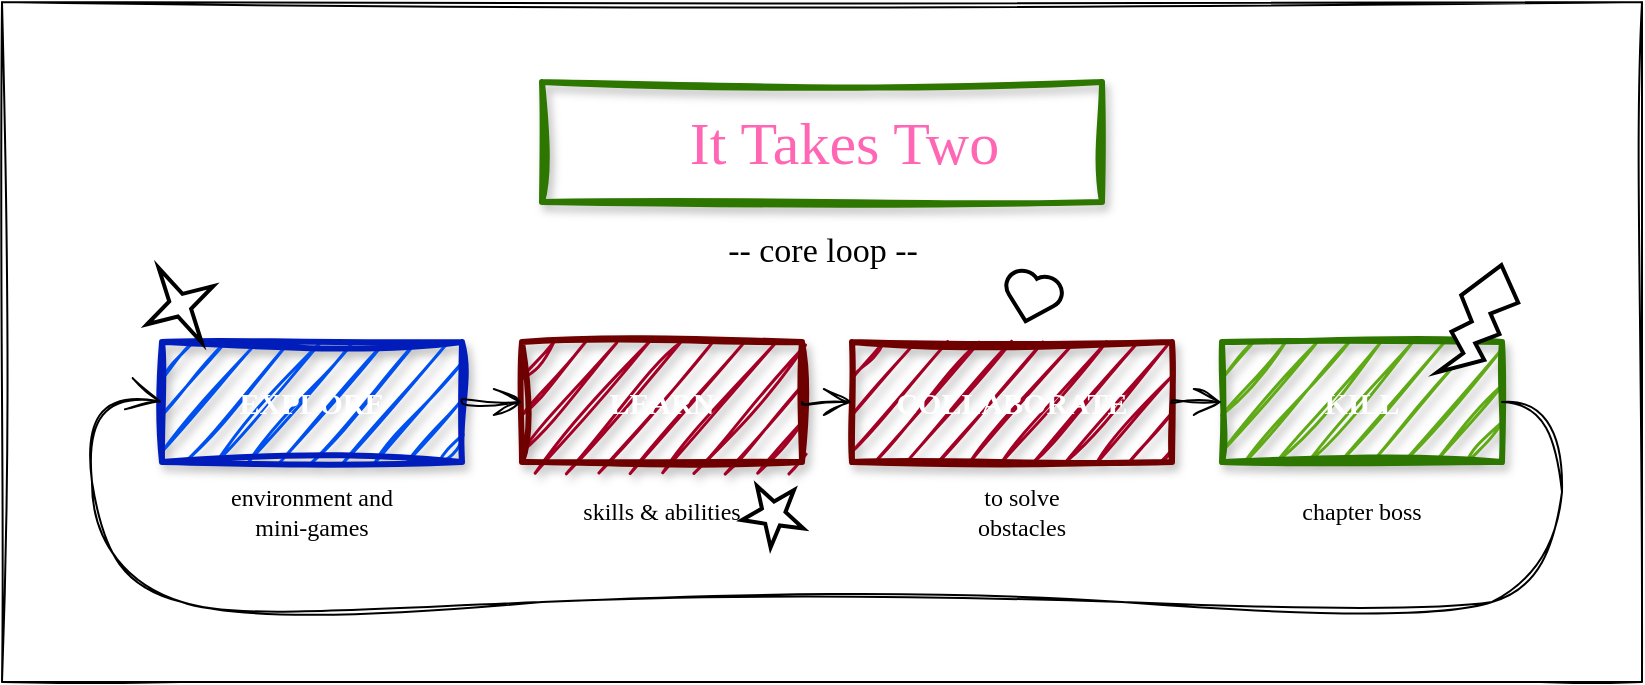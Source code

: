 <mxfile version="28.2.3">
  <diagram name="Page-1" id="ZE6_5lemtYsxOAGkz07i">
    <mxGraphModel dx="970" dy="569" grid="1" gridSize="10" guides="1" tooltips="1" connect="1" arrows="1" fold="1" page="1" pageScale="1" pageWidth="850" pageHeight="400" math="0" shadow="0">
      <root>
        <mxCell id="0" />
        <mxCell id="1" parent="0" />
        <mxCell id="wJ4ixOV1RO786vI5CnMP-25" value="" style="verticalLabelPosition=bottom;verticalAlign=top;html=1;shape=mxgraph.basic.rect;fillColor2=none;strokeWidth=1;size=20;indent=5;sketch=1;curveFitting=1;jiggle=2;" vertex="1" parent="1">
          <mxGeometry y="30" width="820" height="340" as="geometry" />
        </mxCell>
        <mxCell id="voLbpQutr07BWDNycAb0-1" value="EXPLORE" style="rounded=0;fillColor=light-dark(#0050EF,#66FFFF);strokeColor=light-dark(#001DBC,#CCFFFF);fontColor=#ffffff;comic=1;enumerate=0;treeMoving=0;treeFolding=0;strokeWidth=3;glass=0;shadow=1;sketch=1;curveFitting=1;jiggle=2;fontFamily=DynaPuff;fontStyle=1;labelBackgroundColor=none;textShadow=0;labelBorderColor=none;whiteSpace=wrap;html=1;fontSource=https%3A%2F%2Ffonts.googleapis.com%2Fcss2%3Ffamily%3DDynaPuff%3Awght%40400..700%26family%3DOi%26display%3Dswap%22%20rel%3D%22stylesheet;fontSize=15;" parent="1" vertex="1">
          <mxGeometry x="80" y="200" width="150" height="60" as="geometry" />
        </mxCell>
        <mxCell id="voLbpQutr07BWDNycAb0-2" value="LEARN" style="rounded=0;fillColor=light-dark(#A20025,#FF99CC);strokeColor=light-dark(#6F0000,#FFCCE6);fontColor=#ffffff;comic=1;enumerate=0;treeMoving=0;treeFolding=0;strokeWidth=3;glass=0;shadow=1;sketch=1;curveFitting=1;jiggle=2;fontFamily=DynaPuff;fontStyle=1;labelBackgroundColor=none;textShadow=0;labelBorderColor=none;whiteSpace=wrap;html=1;fontSource=https%3A%2F%2Ffonts.googleapis.com%2Fcss2%3Ffamily%3DDynaPuff%3Awght%40400..700%26family%3DOi%26display%3Dswap%22%20rel%3D%22stylesheet;fontSize=15;" parent="1" vertex="1">
          <mxGeometry x="260" y="200" width="140" height="60" as="geometry" />
        </mxCell>
        <mxCell id="voLbpQutr07BWDNycAb0-3" value="COLLABORATE" style="rounded=0;fillColor=light-dark(#A20025,#6666FF);strokeColor=light-dark(#6F0000,#E5CCFF);fontColor=#ffffff;comic=1;enumerate=0;treeMoving=0;treeFolding=0;strokeWidth=3;glass=0;shadow=1;sketch=1;curveFitting=1;jiggle=2;fontFamily=DynaPuff;fontStyle=1;labelBackgroundColor=none;textShadow=0;labelBorderColor=none;whiteSpace=wrap;html=1;fontSource=https%3A%2F%2Ffonts.googleapis.com%2Fcss2%3Ffamily%3DDynaPuff%3Awght%40400..700%26family%3DOi%26display%3Dswap%22%20rel%3D%22stylesheet;fontSize=15;" parent="1" vertex="1">
          <mxGeometry x="425" y="200" width="160" height="60" as="geometry" />
        </mxCell>
        <mxCell id="voLbpQutr07BWDNycAb0-5" value="KILL" style="rounded=0;fillColor=light-dark(#60A917,#B266FF);strokeColor=light-dark(#2D7600,#CCCCFF);fontColor=#ffffff;comic=1;enumerate=0;treeMoving=0;treeFolding=0;strokeWidth=3;glass=0;shadow=1;sketch=1;curveFitting=1;jiggle=2;fontFamily=DynaPuff;fontStyle=1;labelBackgroundColor=none;textShadow=0;labelBorderColor=none;whiteSpace=wrap;html=1;fontSource=https%3A%2F%2Ffonts.googleapis.com%2Fcss2%3Ffamily%3DDynaPuff%3Awght%40400..700%26family%3DOi%26display%3Dswap%22%20rel%3D%22stylesheet;fontSize=15;" parent="1" vertex="1">
          <mxGeometry x="610" y="200" width="140" height="60" as="geometry" />
        </mxCell>
        <mxCell id="wJ4ixOV1RO786vI5CnMP-1" value="" style="endArrow=open;html=1;rounded=0;entryX=0;entryY=0.5;entryDx=0;entryDy=0;exitX=1;exitY=0.5;exitDx=0;exitDy=0;curved=1;endFill=0;comic=1;endSize=12;startSize=15;sketch=1;curveFitting=1;jiggle=2;" edge="1" parent="1" source="voLbpQutr07BWDNycAb0-1" target="voLbpQutr07BWDNycAb0-2">
          <mxGeometry relative="1" as="geometry">
            <mxPoint x="260" y="159.5" as="sourcePoint" />
            <mxPoint x="310" y="160" as="targetPoint" />
          </mxGeometry>
        </mxCell>
        <mxCell id="wJ4ixOV1RO786vI5CnMP-3" value="" style="endArrow=open;html=1;rounded=0;exitX=1;exitY=0.5;exitDx=0;exitDy=0;entryX=0;entryY=0.5;entryDx=0;entryDy=0;curved=1;comic=1;sketch=1;jiggle=2;curveFitting=1;strokeColor=default;align=center;verticalAlign=middle;fontFamily=Helvetica;fontSize=11;fontColor=default;labelBackgroundColor=default;startSize=15;endFill=0;endSize=12;" edge="1" parent="1" source="voLbpQutr07BWDNycAb0-2" target="voLbpQutr07BWDNycAb0-3">
          <mxGeometry relative="1" as="geometry">
            <mxPoint x="410" y="250" as="sourcePoint" />
            <mxPoint x="510" y="250" as="targetPoint" />
          </mxGeometry>
        </mxCell>
        <mxCell id="wJ4ixOV1RO786vI5CnMP-5" value="" style="endArrow=open;html=1;rounded=0;exitX=1;exitY=0.5;exitDx=0;exitDy=0;entryX=0;entryY=0.5;entryDx=0;entryDy=0;curved=1;comic=1;sketch=1;jiggle=2;curveFitting=1;strokeColor=default;align=center;verticalAlign=middle;fontFamily=Helvetica;fontSize=11;fontColor=default;labelBackgroundColor=default;startSize=15;endFill=0;endSize=12;" edge="1" parent="1" source="voLbpQutr07BWDNycAb0-3" target="voLbpQutr07BWDNycAb0-5">
          <mxGeometry relative="1" as="geometry">
            <mxPoint x="650" y="229.5" as="sourcePoint" />
            <mxPoint x="430" y="400" as="targetPoint" />
          </mxGeometry>
        </mxCell>
        <mxCell id="wJ4ixOV1RO786vI5CnMP-7" value="" style="endArrow=open;html=1;rounded=0;exitX=1;exitY=0.5;exitDx=0;exitDy=0;entryX=0;entryY=0.5;entryDx=0;entryDy=0;curved=1;comic=1;sketch=1;curveFitting=1;jiggle=2;endFill=0;endSize=15;" edge="1" parent="1" source="voLbpQutr07BWDNycAb0-5" target="voLbpQutr07BWDNycAb0-1">
          <mxGeometry relative="1" as="geometry">
            <mxPoint x="695" y="350" as="sourcePoint" />
            <mxPoint x="150" y="380" as="targetPoint" />
            <Array as="points">
              <mxPoint x="780" y="230" />
              <mxPoint x="780" y="320" />
              <mxPoint x="710" y="340" />
              <mxPoint x="410" y="320" />
              <mxPoint x="130" y="340" />
              <mxPoint x="50" y="320" />
              <mxPoint x="40" y="220" />
            </Array>
          </mxGeometry>
        </mxCell>
        <mxCell id="wJ4ixOV1RO786vI5CnMP-10" value="skills &amp;amp; abilities" style="text;html=1;align=center;verticalAlign=middle;whiteSpace=wrap;rounded=0;fontFamily=DynaPuff;fontSource=https%3A%2F%2Ffonts.googleapis.com%2Fcss2%3Ffamily%3DDynaPuff%3Awght%40400..700%26family%3DOi%26display%3Dswap%22%20rel%3D%22stylesheet;" vertex="1" parent="1">
          <mxGeometry x="285" y="270" width="90" height="30" as="geometry" />
        </mxCell>
        <mxCell id="wJ4ixOV1RO786vI5CnMP-11" value="to solve obstacles" style="text;html=1;align=center;verticalAlign=middle;whiteSpace=wrap;rounded=0;fontFamily=DynaPuff;fontSource=https%3A%2F%2Ffonts.googleapis.com%2Fcss2%3Ffamily%3DDynaPuff%3Awght%40400..700%26family%3DOi%26display%3Dswap%22%20rel%3D%22stylesheet;" vertex="1" parent="1">
          <mxGeometry x="470" y="270" width="80" height="30" as="geometry" />
        </mxCell>
        <mxCell id="wJ4ixOV1RO786vI5CnMP-12" value="chapter boss" style="text;html=1;align=center;verticalAlign=middle;whiteSpace=wrap;rounded=0;fontFamily=DynaPuff;fontSource=https%3A%2F%2Ffonts.googleapis.com%2Fcss2%3Ffamily%3DDynaPuff%3Awght%40400..700%26family%3DOi%26display%3Dswap%22%20rel%3D%22stylesheet;" vertex="1" parent="1">
          <mxGeometry x="635" y="270" width="90" height="30" as="geometry" />
        </mxCell>
        <mxCell id="wJ4ixOV1RO786vI5CnMP-13" value="environment and mini-games" style="text;html=1;align=center;verticalAlign=middle;whiteSpace=wrap;rounded=0;fontFamily=DynaPuff;fontSource=https%3A%2F%2Ffonts.googleapis.com%2Fcss2%3Ffamily%3DDynaPuff%3Awght%40400..700%26family%3DOi%26display%3Dswap%22%20rel%3D%22stylesheet;" vertex="1" parent="1">
          <mxGeometry x="100" y="270" width="110" height="30" as="geometry" />
        </mxCell>
        <mxCell id="wJ4ixOV1RO786vI5CnMP-18" value="-- core loop --" style="text;html=1;align=center;verticalAlign=middle;whiteSpace=wrap;rounded=0;fontFamily=DynaPuff;fontSource=https%3A%2F%2Ffonts.googleapis.com%2Fcss2%3Ffamily%3DDynaPuff%3Awght%40400..700%26family%3DOi%26display%3Dswap%22%20rel%3D%22stylesheet;labelBorderColor=none;fontColor=light-dark(#000000,#66FFFF);fontSize=17;" vertex="1" parent="1">
          <mxGeometry x="337.5" y="140" width="145" height="30" as="geometry" />
        </mxCell>
        <mxCell id="wJ4ixOV1RO786vI5CnMP-19" value="&lt;span style=&quot;color: rgb(255, 102, 179); font-size: 30px; font-weight: 400;&quot;&gt;&amp;nbsp; &amp;nbsp;It Takes Two&lt;/span&gt;" style="rounded=0;fillColor=none;strokeColor=light-dark(#2D7600,#CCCCFF);fontColor=#ffffff;comic=1;enumerate=0;treeMoving=0;treeFolding=0;strokeWidth=3;glass=0;shadow=1;sketch=1;curveFitting=1;jiggle=2;fontFamily=DynaPuff;fontStyle=1;labelBackgroundColor=none;textShadow=0;labelBorderColor=none;whiteSpace=wrap;html=1;fontSource=https%3A%2F%2Ffonts.googleapis.com%2Fcss2%3Ffamily%3DDynaPuff%3Awght%40400..700%26family%3DOi%26display%3Dswap%22%20rel%3D%22stylesheet;fontSize=15;" vertex="1" parent="1">
          <mxGeometry x="270" y="70" width="280" height="60" as="geometry" />
        </mxCell>
        <mxCell id="wJ4ixOV1RO786vI5CnMP-20" value="" style="verticalLabelPosition=bottom;verticalAlign=top;html=1;shape=mxgraph.basic.4_point_star_2;dx=0.8;rotation=-30;strokeColor=light-dark(#000000,#000000);strokeWidth=2;align=center;fontFamily=Helvetica;fontSize=12;fontColor=default;fillColor=light-dark(#FFFFFF,#FFFF33);" vertex="1" parent="1">
          <mxGeometry x="70" y="160" width="38.17" height="43.17" as="geometry" />
        </mxCell>
        <mxCell id="wJ4ixOV1RO786vI5CnMP-21" value="" style="verticalLabelPosition=bottom;verticalAlign=top;html=1;shape=mxgraph.basic.flash;rotation=15;fillColor=light-dark(#FFFFFF,#FFFF33);strokeColor=light-dark(#000000,#000000);strokeWidth=2;" vertex="1" parent="1">
          <mxGeometry x="725" y="160" width="30" height="60" as="geometry" />
        </mxCell>
        <mxCell id="wJ4ixOV1RO786vI5CnMP-22" value="" style="verticalLabelPosition=bottom;verticalAlign=top;html=1;shape=mxgraph.basic.heart;rotation=15;strokeColor=light-dark(#000000,#000000);strokeWidth=2;align=center;fontFamily=Helvetica;fontSize=12;fontColor=default;fillColor=light-dark(#FFFFFF,#FFFF33);" vertex="1" parent="1">
          <mxGeometry x="500" y="165" width="30" height="25" as="geometry" />
        </mxCell>
        <mxCell id="wJ4ixOV1RO786vI5CnMP-23" value="" style="verticalLabelPosition=bottom;verticalAlign=top;html=1;shape=mxgraph.basic.star;rotation=-30;strokeColor=light-dark(#000000,#000000);strokeWidth=2;align=center;fontFamily=Helvetica;fontSize=12;fontColor=default;fillColor=light-dark(#FFFFFF,#FFFF33);" vertex="1" parent="1">
          <mxGeometry x="370" y="270" width="30" height="30" as="geometry" />
        </mxCell>
      </root>
    </mxGraphModel>
  </diagram>
</mxfile>
